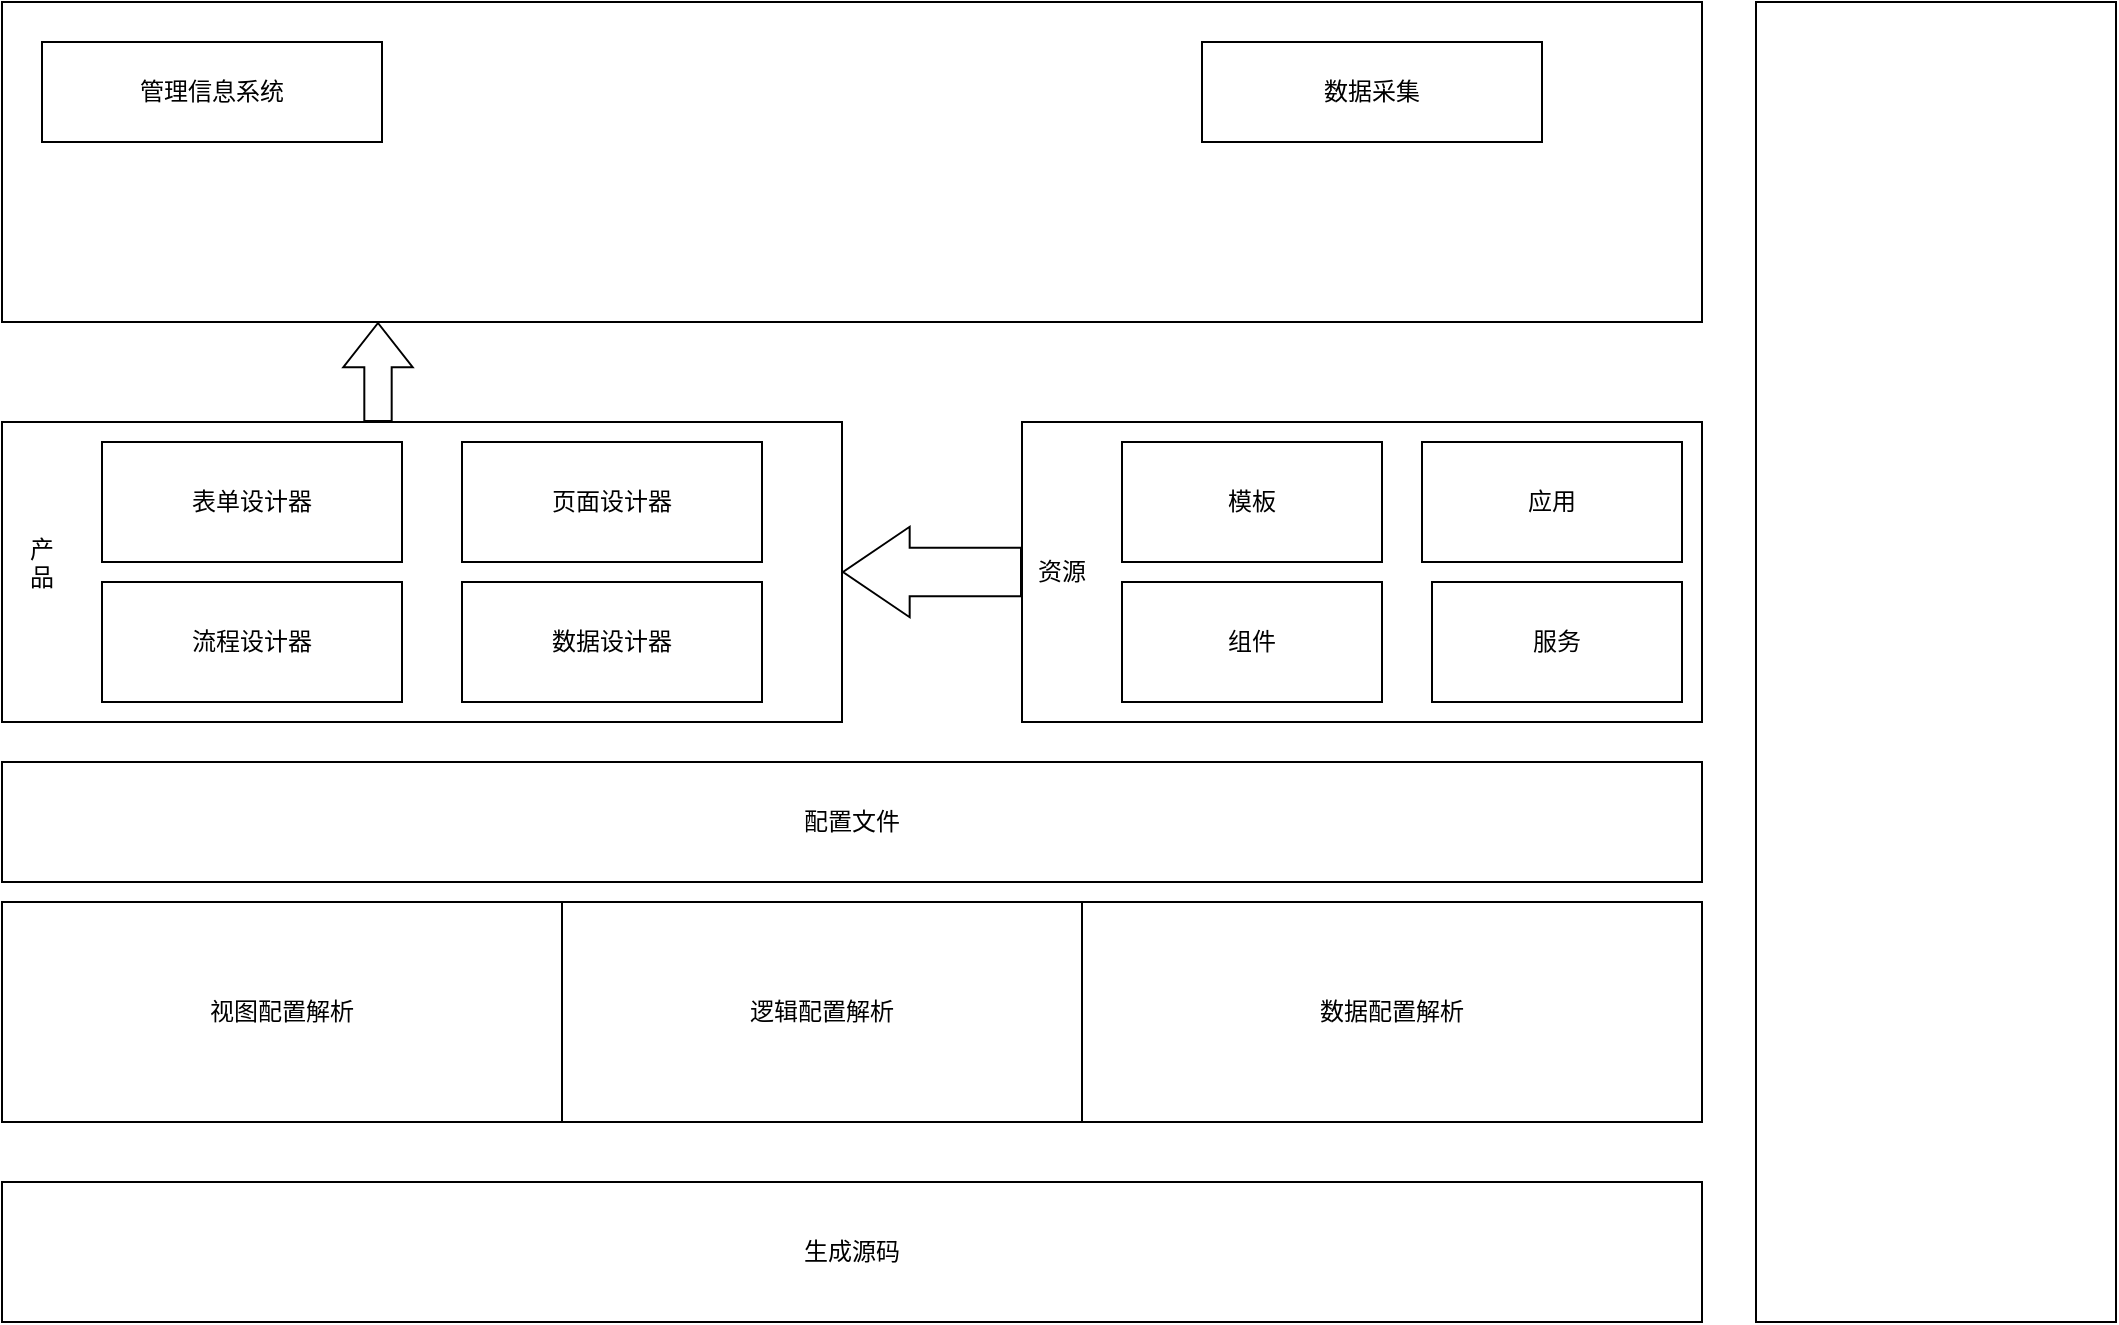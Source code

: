 <mxfile version="24.2.9" type="github">
  <diagram name="第 1 页" id="HGLDyv8BH4dk013UrVIh">
    <mxGraphModel dx="2336" dy="777" grid="1" gridSize="10" guides="1" tooltips="1" connect="1" arrows="1" fold="1" page="1" pageScale="1" pageWidth="827" pageHeight="1169" math="0" shadow="0">
      <root>
        <mxCell id="0" />
        <mxCell id="1" parent="0" />
        <mxCell id="jLknQ4JefzLzpSv0ryhA-2" value="" style="rounded=0;whiteSpace=wrap;html=1;" vertex="1" parent="1">
          <mxGeometry x="-50" y="90" width="850" height="160" as="geometry" />
        </mxCell>
        <mxCell id="jLknQ4JefzLzpSv0ryhA-5" value="生成源码" style="rounded=0;whiteSpace=wrap;html=1;" vertex="1" parent="1">
          <mxGeometry x="-50" y="680" width="850" height="70" as="geometry" />
        </mxCell>
        <mxCell id="jLknQ4JefzLzpSv0ryhA-6" value="" style="rounded=0;whiteSpace=wrap;html=1;" vertex="1" parent="1">
          <mxGeometry x="827" y="90" width="180" height="660" as="geometry" />
        </mxCell>
        <mxCell id="jLknQ4JefzLzpSv0ryhA-11" value="" style="rounded=0;whiteSpace=wrap;html=1;" vertex="1" parent="1">
          <mxGeometry x="-50" y="300" width="420" height="150" as="geometry" />
        </mxCell>
        <mxCell id="jLknQ4JefzLzpSv0ryhA-12" value="流程设计器" style="rounded=0;whiteSpace=wrap;html=1;" vertex="1" parent="1">
          <mxGeometry y="380" width="150" height="60" as="geometry" />
        </mxCell>
        <mxCell id="jLknQ4JefzLzpSv0ryhA-13" value="表单设计器" style="rounded=0;whiteSpace=wrap;html=1;" vertex="1" parent="1">
          <mxGeometry y="310" width="150" height="60" as="geometry" />
        </mxCell>
        <mxCell id="jLknQ4JefzLzpSv0ryhA-14" value="页面设计器" style="rounded=0;whiteSpace=wrap;html=1;" vertex="1" parent="1">
          <mxGeometry x="180" y="310" width="150" height="60" as="geometry" />
        </mxCell>
        <mxCell id="jLknQ4JefzLzpSv0ryhA-15" value="数据设计器" style="rounded=0;whiteSpace=wrap;html=1;" vertex="1" parent="1">
          <mxGeometry x="180" y="380" width="150" height="60" as="geometry" />
        </mxCell>
        <mxCell id="jLknQ4JefzLzpSv0ryhA-21" value="管理信息系统" style="rounded=0;whiteSpace=wrap;html=1;" vertex="1" parent="1">
          <mxGeometry x="-30" y="110" width="170" height="50" as="geometry" />
        </mxCell>
        <mxCell id="jLknQ4JefzLzpSv0ryhA-22" value="数据采集" style="rounded=0;whiteSpace=wrap;html=1;" vertex="1" parent="1">
          <mxGeometry x="550" y="110" width="170" height="50" as="geometry" />
        </mxCell>
        <mxCell id="jLknQ4JefzLzpSv0ryhA-26" value="配置文件" style="rounded=0;whiteSpace=wrap;html=1;" vertex="1" parent="1">
          <mxGeometry x="-50" y="470" width="850" height="60" as="geometry" />
        </mxCell>
        <mxCell id="jLknQ4JefzLzpSv0ryhA-27" value="视图配置解析" style="rounded=0;whiteSpace=wrap;html=1;" vertex="1" parent="1">
          <mxGeometry x="-50" y="540" width="280" height="110" as="geometry" />
        </mxCell>
        <mxCell id="jLknQ4JefzLzpSv0ryhA-28" value="逻辑配置解析" style="rounded=0;whiteSpace=wrap;html=1;" vertex="1" parent="1">
          <mxGeometry x="230" y="540" width="260" height="110" as="geometry" />
        </mxCell>
        <mxCell id="jLknQ4JefzLzpSv0ryhA-29" value="数据配置解析" style="rounded=0;whiteSpace=wrap;html=1;" vertex="1" parent="1">
          <mxGeometry x="490" y="540" width="310" height="110" as="geometry" />
        </mxCell>
        <mxCell id="jLknQ4JefzLzpSv0ryhA-30" value="" style="rounded=0;whiteSpace=wrap;html=1;" vertex="1" parent="1">
          <mxGeometry x="460" y="300" width="340" height="150" as="geometry" />
        </mxCell>
        <mxCell id="jLknQ4JefzLzpSv0ryhA-31" value="模板" style="rounded=0;whiteSpace=wrap;html=1;" vertex="1" parent="1">
          <mxGeometry x="510" y="310" width="130" height="60" as="geometry" />
        </mxCell>
        <mxCell id="jLknQ4JefzLzpSv0ryhA-32" value="应用" style="rounded=0;whiteSpace=wrap;html=1;" vertex="1" parent="1">
          <mxGeometry x="660" y="310" width="130" height="60" as="geometry" />
        </mxCell>
        <mxCell id="jLknQ4JefzLzpSv0ryhA-33" value="组件" style="rounded=0;whiteSpace=wrap;html=1;" vertex="1" parent="1">
          <mxGeometry x="510" y="380" width="130" height="60" as="geometry" />
        </mxCell>
        <mxCell id="jLknQ4JefzLzpSv0ryhA-34" value="服务" style="rounded=0;whiteSpace=wrap;html=1;" vertex="1" parent="1">
          <mxGeometry x="665" y="380" width="125" height="60" as="geometry" />
        </mxCell>
        <mxCell id="jLknQ4JefzLzpSv0ryhA-35" value="" style="shape=flexArrow;endArrow=classic;html=1;rounded=0;exitX=0;exitY=0.5;exitDx=0;exitDy=0;width=24.211;endSize=10.779;entryX=1;entryY=0.5;entryDx=0;entryDy=0;" edge="1" parent="1" source="jLknQ4JefzLzpSv0ryhA-30" target="jLknQ4JefzLzpSv0ryhA-11">
          <mxGeometry width="50" height="50" relative="1" as="geometry">
            <mxPoint x="590" y="410" as="sourcePoint" />
            <mxPoint x="400" y="375" as="targetPoint" />
          </mxGeometry>
        </mxCell>
        <mxCell id="jLknQ4JefzLzpSv0ryhA-36" value="产&lt;div&gt;品&lt;/div&gt;&lt;div&gt;&lt;br&gt;&lt;/div&gt;" style="text;html=1;align=center;verticalAlign=middle;whiteSpace=wrap;rounded=0;" vertex="1" parent="1">
          <mxGeometry x="-50" y="325" width="40" height="105" as="geometry" />
        </mxCell>
        <mxCell id="jLknQ4JefzLzpSv0ryhA-37" value="资源" style="text;html=1;align=center;verticalAlign=middle;whiteSpace=wrap;rounded=0;" vertex="1" parent="1">
          <mxGeometry x="460" y="322.5" width="40" height="105" as="geometry" />
        </mxCell>
        <mxCell id="jLknQ4JefzLzpSv0ryhA-38" value="" style="shape=flexArrow;endArrow=classic;html=1;rounded=0;width=13.684;endSize=7.032;" edge="1" parent="1">
          <mxGeometry width="50" height="50" relative="1" as="geometry">
            <mxPoint x="138" y="300" as="sourcePoint" />
            <mxPoint x="138" y="250" as="targetPoint" />
          </mxGeometry>
        </mxCell>
      </root>
    </mxGraphModel>
  </diagram>
</mxfile>
